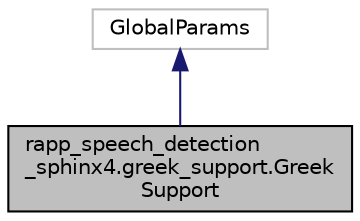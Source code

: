 digraph "rapp_speech_detection_sphinx4.greek_support.GreekSupport"
{
  edge [fontname="Helvetica",fontsize="10",labelfontname="Helvetica",labelfontsize="10"];
  node [fontname="Helvetica",fontsize="10",shape=record];
  Node1 [label="rapp_speech_detection\l_sphinx4.greek_support.Greek\lSupport",height=0.2,width=0.4,color="black", fillcolor="grey75", style="filled" fontcolor="black"];
  Node2 -> Node1 [dir="back",color="midnightblue",fontsize="10",style="solid",fontname="Helvetica"];
  Node2 [label="GlobalParams",height=0.2,width=0.4,color="grey75", fillcolor="white", style="filled"];
}
